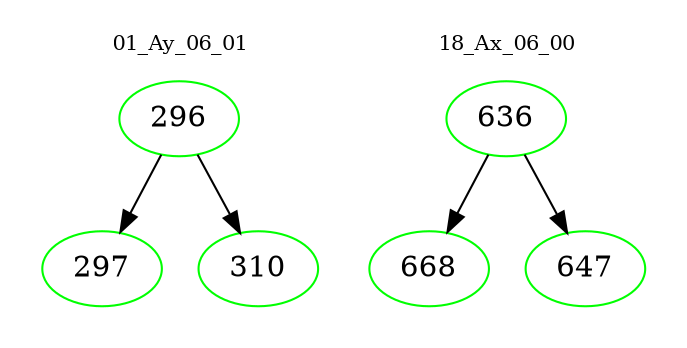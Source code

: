 digraph{
subgraph cluster_0 {
color = white
label = "01_Ay_06_01";
fontsize=10;
T0_296 [label="296", color="green"]
T0_296 -> T0_297 [color="black"]
T0_297 [label="297", color="green"]
T0_296 -> T0_310 [color="black"]
T0_310 [label="310", color="green"]
}
subgraph cluster_1 {
color = white
label = "18_Ax_06_00";
fontsize=10;
T1_636 [label="636", color="green"]
T1_636 -> T1_668 [color="black"]
T1_668 [label="668", color="green"]
T1_636 -> T1_647 [color="black"]
T1_647 [label="647", color="green"]
}
}
